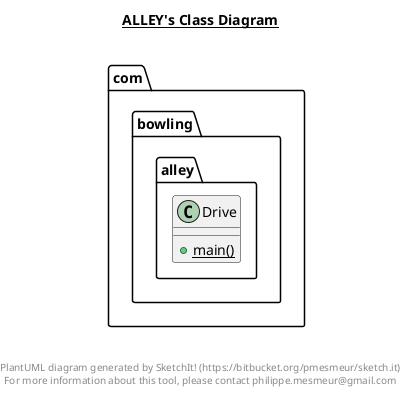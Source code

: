 @startuml

title __ALLEY's Class Diagram__\n

  namespace com.bowling.alley {
    class com.bowling.alley.Drive {
        {static} + main()
    }
  }
  



right footer


PlantUML diagram generated by SketchIt! (https://bitbucket.org/pmesmeur/sketch.it)
For more information about this tool, please contact philippe.mesmeur@gmail.com
endfooter

@enduml

